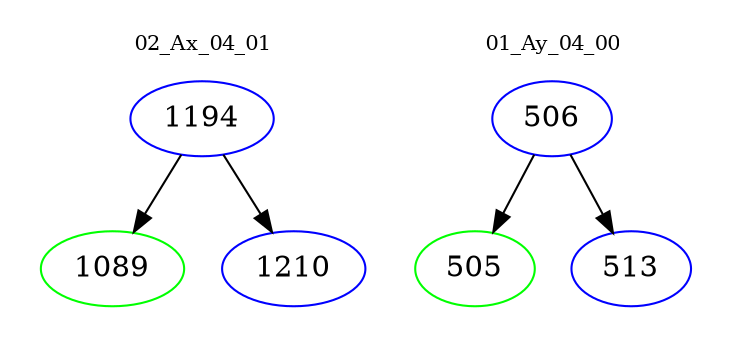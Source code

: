 digraph{
subgraph cluster_0 {
color = white
label = "02_Ax_04_01";
fontsize=10;
T0_1194 [label="1194", color="blue"]
T0_1194 -> T0_1089 [color="black"]
T0_1089 [label="1089", color="green"]
T0_1194 -> T0_1210 [color="black"]
T0_1210 [label="1210", color="blue"]
}
subgraph cluster_1 {
color = white
label = "01_Ay_04_00";
fontsize=10;
T1_506 [label="506", color="blue"]
T1_506 -> T1_505 [color="black"]
T1_505 [label="505", color="green"]
T1_506 -> T1_513 [color="black"]
T1_513 [label="513", color="blue"]
}
}
